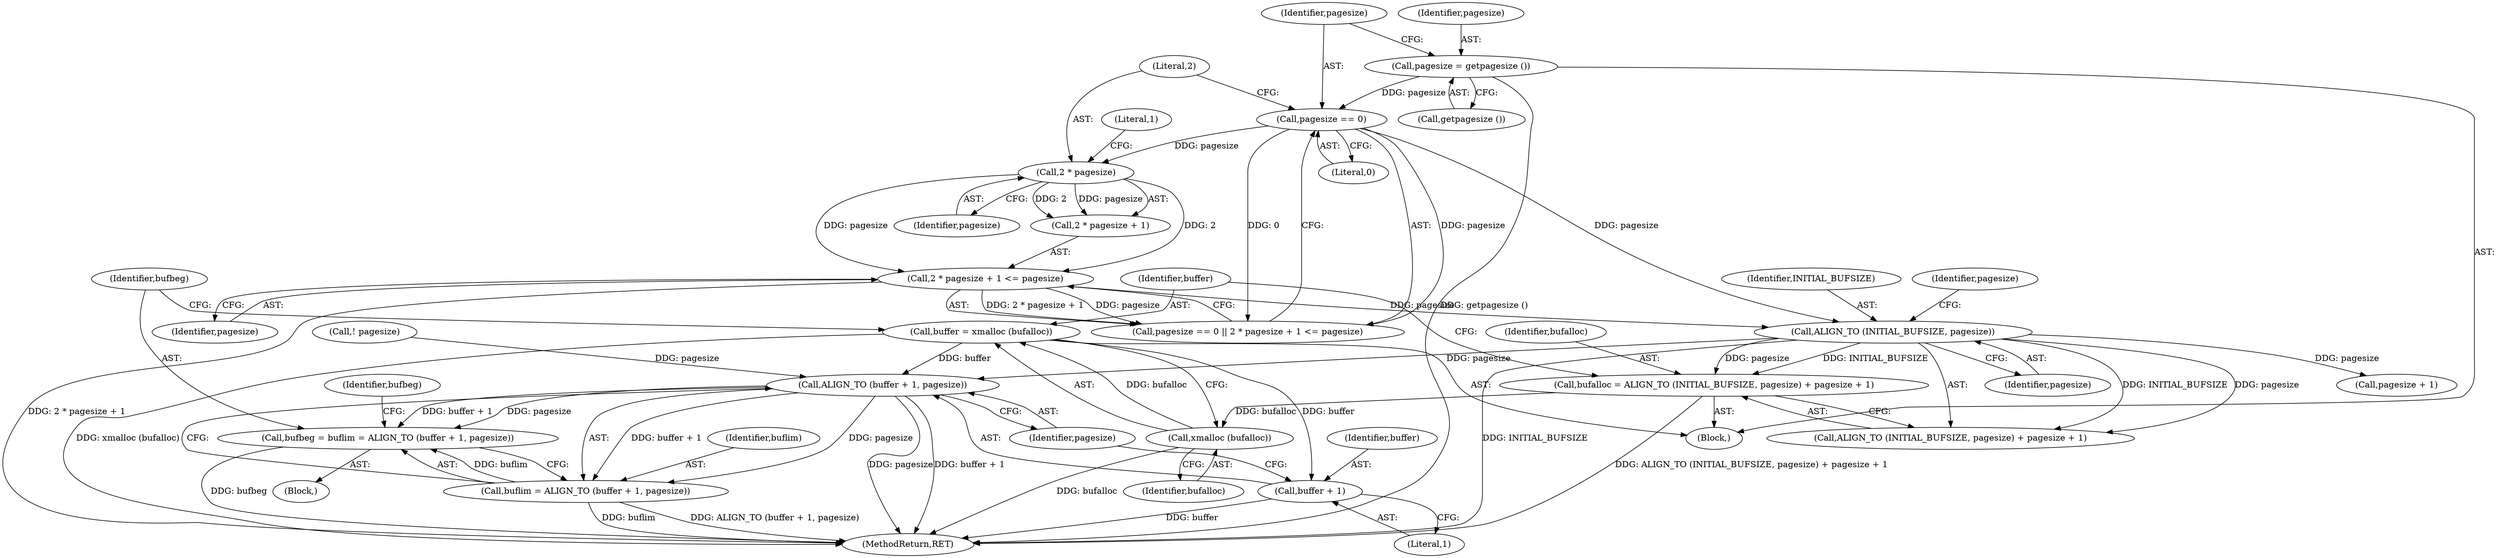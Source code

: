 digraph "0_savannah_8fcf61523644df42e1905c81bed26838e0b04f91@API" {
"1000252" [label="(Call,buffer = xmalloc (bufalloc))"];
"1000254" [label="(Call,xmalloc (bufalloc))"];
"1000243" [label="(Call,bufalloc = ALIGN_TO (INITIAL_BUFSIZE, pagesize) + pagesize + 1)"];
"1000246" [label="(Call,ALIGN_TO (INITIAL_BUFSIZE, pagesize))"];
"1000232" [label="(Call,pagesize == 0)"];
"1000227" [label="(Call,pagesize = getpagesize ())"];
"1000235" [label="(Call,2 * pagesize + 1 <= pagesize)"];
"1000237" [label="(Call,2 * pagesize)"];
"1000260" [label="(Call,ALIGN_TO (buffer + 1, pagesize))"];
"1000256" [label="(Call,bufbeg = buflim = ALIGN_TO (buffer + 1, pagesize))"];
"1000258" [label="(Call,buflim = ALIGN_TO (buffer + 1, pagesize))"];
"1000261" [label="(Call,buffer + 1)"];
"1000246" [label="(Call,ALIGN_TO (INITIAL_BUFSIZE, pagesize))"];
"1000244" [label="(Identifier,bufalloc)"];
"1000226" [label="(Block,)"];
"1000249" [label="(Call,pagesize + 1)"];
"1000259" [label="(Identifier,buflim)"];
"1000228" [label="(Identifier,pagesize)"];
"1000237" [label="(Call,2 * pagesize)"];
"1000235" [label="(Call,2 * pagesize + 1 <= pagesize)"];
"1000227" [label="(Call,pagesize = getpagesize ())"];
"1000261" [label="(Call,buffer + 1)"];
"1000267" [label="(Identifier,bufbeg)"];
"1000253" [label="(Identifier,buffer)"];
"1000258" [label="(Call,buflim = ALIGN_TO (buffer + 1, pagesize))"];
"1000257" [label="(Identifier,bufbeg)"];
"1000254" [label="(Call,xmalloc (bufalloc))"];
"1000233" [label="(Identifier,pagesize)"];
"1001408" [label="(MethodReturn,RET)"];
"1000232" [label="(Call,pagesize == 0)"];
"1000239" [label="(Identifier,pagesize)"];
"1000240" [label="(Literal,1)"];
"1000222" [label="(Block,)"];
"1000260" [label="(Call,ALIGN_TO (buffer + 1, pagesize))"];
"1000229" [label="(Call,getpagesize ())"];
"1000252" [label="(Call,buffer = xmalloc (bufalloc))"];
"1000238" [label="(Literal,2)"];
"1000263" [label="(Literal,1)"];
"1000231" [label="(Call,pagesize == 0 || 2 * pagesize + 1 <= pagesize)"];
"1000241" [label="(Identifier,pagesize)"];
"1000248" [label="(Identifier,pagesize)"];
"1000236" [label="(Call,2 * pagesize + 1)"];
"1000247" [label="(Identifier,INITIAL_BUFSIZE)"];
"1000234" [label="(Literal,0)"];
"1000224" [label="(Call,! pagesize)"];
"1000255" [label="(Identifier,bufalloc)"];
"1000264" [label="(Identifier,pagesize)"];
"1000256" [label="(Call,bufbeg = buflim = ALIGN_TO (buffer + 1, pagesize))"];
"1000250" [label="(Identifier,pagesize)"];
"1000245" [label="(Call,ALIGN_TO (INITIAL_BUFSIZE, pagesize) + pagesize + 1)"];
"1000243" [label="(Call,bufalloc = ALIGN_TO (INITIAL_BUFSIZE, pagesize) + pagesize + 1)"];
"1000262" [label="(Identifier,buffer)"];
"1000252" -> "1000226"  [label="AST: "];
"1000252" -> "1000254"  [label="CFG: "];
"1000253" -> "1000252"  [label="AST: "];
"1000254" -> "1000252"  [label="AST: "];
"1000257" -> "1000252"  [label="CFG: "];
"1000252" -> "1001408"  [label="DDG: xmalloc (bufalloc)"];
"1000254" -> "1000252"  [label="DDG: bufalloc"];
"1000252" -> "1000260"  [label="DDG: buffer"];
"1000252" -> "1000261"  [label="DDG: buffer"];
"1000254" -> "1000255"  [label="CFG: "];
"1000255" -> "1000254"  [label="AST: "];
"1000254" -> "1001408"  [label="DDG: bufalloc"];
"1000243" -> "1000254"  [label="DDG: bufalloc"];
"1000243" -> "1000226"  [label="AST: "];
"1000243" -> "1000245"  [label="CFG: "];
"1000244" -> "1000243"  [label="AST: "];
"1000245" -> "1000243"  [label="AST: "];
"1000253" -> "1000243"  [label="CFG: "];
"1000243" -> "1001408"  [label="DDG: ALIGN_TO (INITIAL_BUFSIZE, pagesize) + pagesize + 1"];
"1000246" -> "1000243"  [label="DDG: INITIAL_BUFSIZE"];
"1000246" -> "1000243"  [label="DDG: pagesize"];
"1000246" -> "1000245"  [label="AST: "];
"1000246" -> "1000248"  [label="CFG: "];
"1000247" -> "1000246"  [label="AST: "];
"1000248" -> "1000246"  [label="AST: "];
"1000250" -> "1000246"  [label="CFG: "];
"1000246" -> "1001408"  [label="DDG: INITIAL_BUFSIZE"];
"1000246" -> "1000245"  [label="DDG: INITIAL_BUFSIZE"];
"1000246" -> "1000245"  [label="DDG: pagesize"];
"1000232" -> "1000246"  [label="DDG: pagesize"];
"1000235" -> "1000246"  [label="DDG: pagesize"];
"1000246" -> "1000249"  [label="DDG: pagesize"];
"1000246" -> "1000260"  [label="DDG: pagesize"];
"1000232" -> "1000231"  [label="AST: "];
"1000232" -> "1000234"  [label="CFG: "];
"1000233" -> "1000232"  [label="AST: "];
"1000234" -> "1000232"  [label="AST: "];
"1000238" -> "1000232"  [label="CFG: "];
"1000231" -> "1000232"  [label="CFG: "];
"1000232" -> "1000231"  [label="DDG: pagesize"];
"1000232" -> "1000231"  [label="DDG: 0"];
"1000227" -> "1000232"  [label="DDG: pagesize"];
"1000232" -> "1000237"  [label="DDG: pagesize"];
"1000227" -> "1000226"  [label="AST: "];
"1000227" -> "1000229"  [label="CFG: "];
"1000228" -> "1000227"  [label="AST: "];
"1000229" -> "1000227"  [label="AST: "];
"1000233" -> "1000227"  [label="CFG: "];
"1000227" -> "1001408"  [label="DDG: getpagesize ()"];
"1000235" -> "1000231"  [label="AST: "];
"1000235" -> "1000241"  [label="CFG: "];
"1000236" -> "1000235"  [label="AST: "];
"1000241" -> "1000235"  [label="AST: "];
"1000231" -> "1000235"  [label="CFG: "];
"1000235" -> "1001408"  [label="DDG: 2 * pagesize + 1"];
"1000235" -> "1000231"  [label="DDG: 2 * pagesize + 1"];
"1000235" -> "1000231"  [label="DDG: pagesize"];
"1000237" -> "1000235"  [label="DDG: 2"];
"1000237" -> "1000235"  [label="DDG: pagesize"];
"1000237" -> "1000236"  [label="AST: "];
"1000237" -> "1000239"  [label="CFG: "];
"1000238" -> "1000237"  [label="AST: "];
"1000239" -> "1000237"  [label="AST: "];
"1000240" -> "1000237"  [label="CFG: "];
"1000237" -> "1000236"  [label="DDG: 2"];
"1000237" -> "1000236"  [label="DDG: pagesize"];
"1000260" -> "1000258"  [label="AST: "];
"1000260" -> "1000264"  [label="CFG: "];
"1000261" -> "1000260"  [label="AST: "];
"1000264" -> "1000260"  [label="AST: "];
"1000258" -> "1000260"  [label="CFG: "];
"1000260" -> "1001408"  [label="DDG: pagesize"];
"1000260" -> "1001408"  [label="DDG: buffer + 1"];
"1000260" -> "1000256"  [label="DDG: buffer + 1"];
"1000260" -> "1000256"  [label="DDG: pagesize"];
"1000260" -> "1000258"  [label="DDG: buffer + 1"];
"1000260" -> "1000258"  [label="DDG: pagesize"];
"1000224" -> "1000260"  [label="DDG: pagesize"];
"1000256" -> "1000222"  [label="AST: "];
"1000256" -> "1000258"  [label="CFG: "];
"1000257" -> "1000256"  [label="AST: "];
"1000258" -> "1000256"  [label="AST: "];
"1000267" -> "1000256"  [label="CFG: "];
"1000256" -> "1001408"  [label="DDG: bufbeg"];
"1000258" -> "1000256"  [label="DDG: buflim"];
"1000259" -> "1000258"  [label="AST: "];
"1000258" -> "1001408"  [label="DDG: buflim"];
"1000258" -> "1001408"  [label="DDG: ALIGN_TO (buffer + 1, pagesize)"];
"1000261" -> "1000263"  [label="CFG: "];
"1000262" -> "1000261"  [label="AST: "];
"1000263" -> "1000261"  [label="AST: "];
"1000264" -> "1000261"  [label="CFG: "];
"1000261" -> "1001408"  [label="DDG: buffer"];
}
